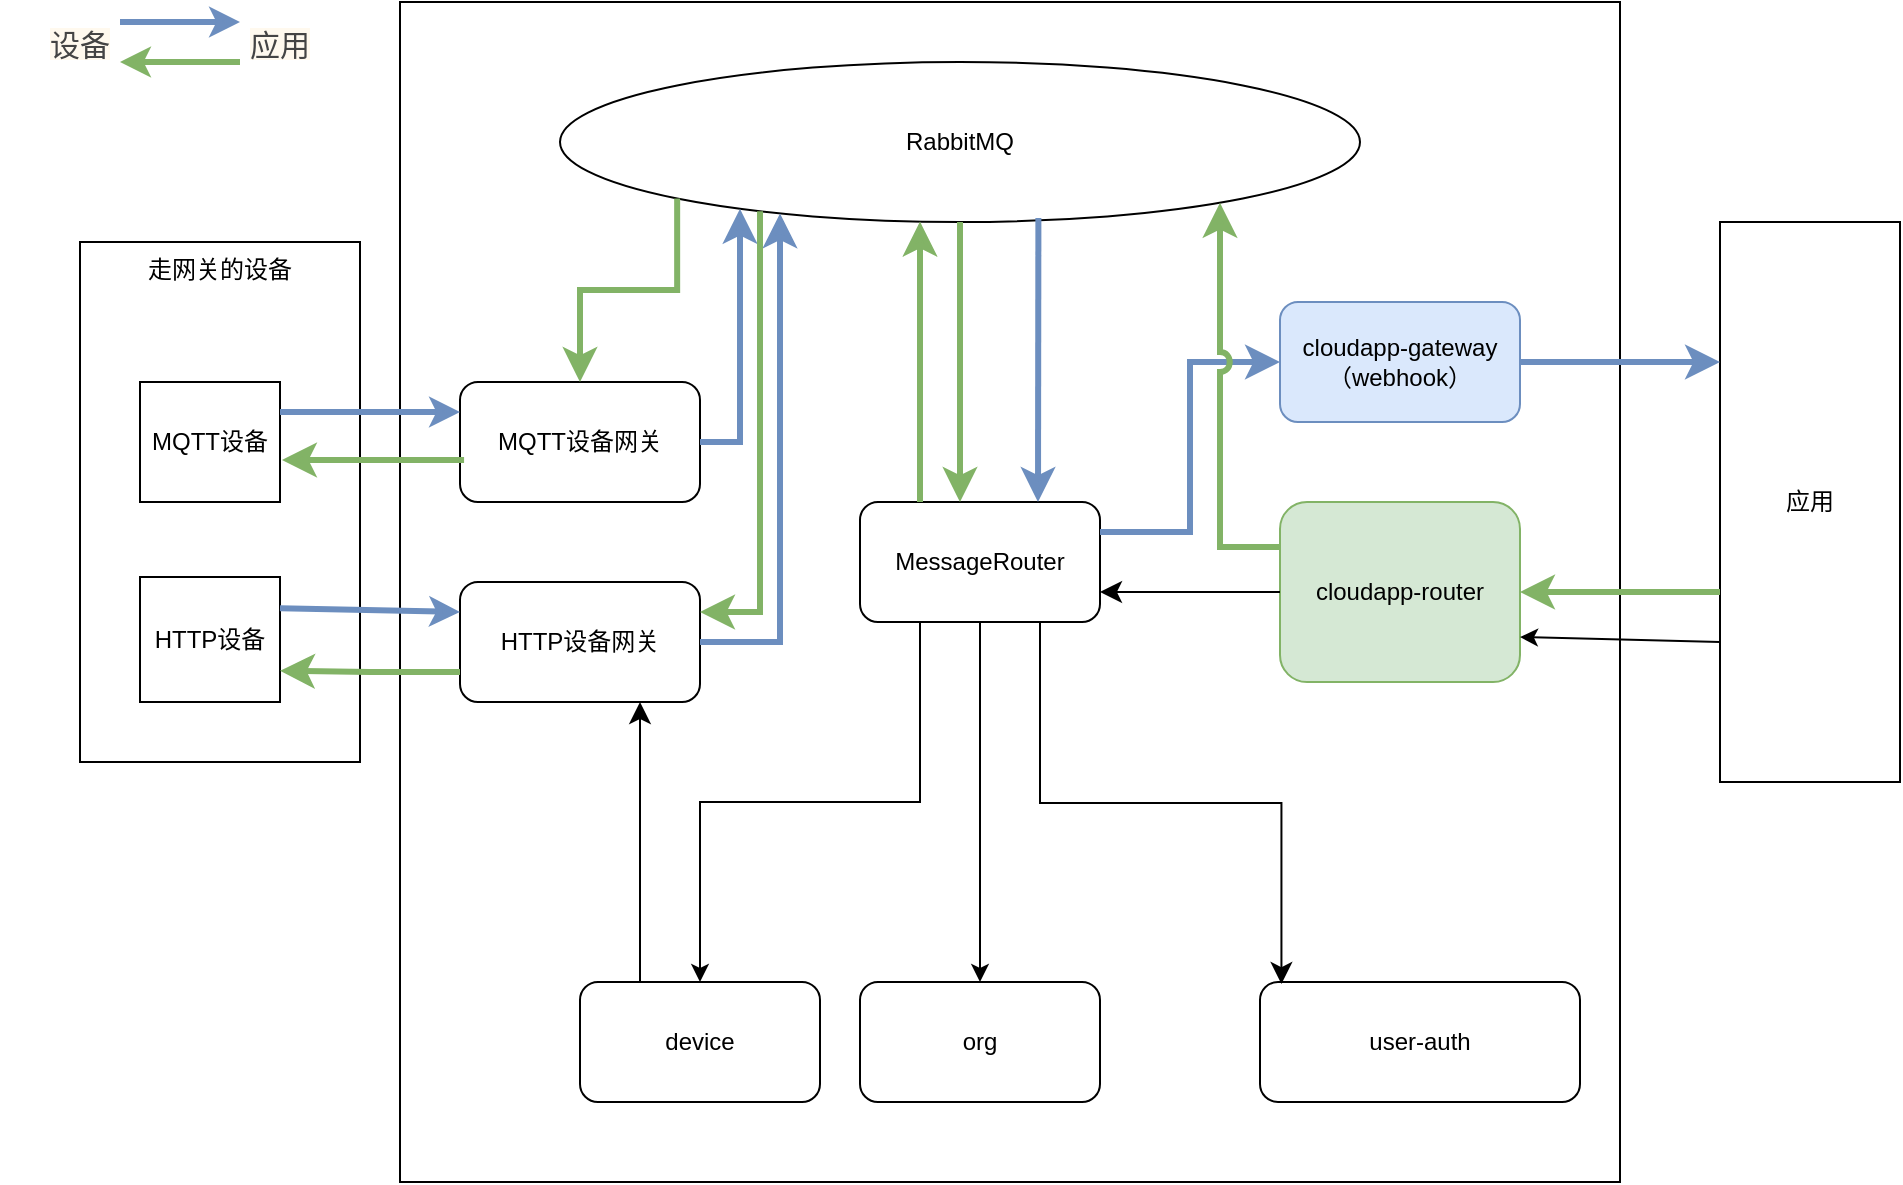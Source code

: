<mxfile version="23.0.2" type="github">
  <diagram name="Page-1" id="52a04d89-c75d-2922-d76d-85b35f80e030">
    <mxGraphModel dx="1010" dy="639" grid="1" gridSize="10" guides="1" tooltips="1" connect="1" arrows="1" fold="1" page="1" pageScale="1" pageWidth="1100" pageHeight="850" background="none" math="0" shadow="0">
      <root>
        <mxCell id="0" />
        <mxCell id="1" parent="0" />
        <mxCell id="-4nvFbpTY9QozJb8vyPh-44" value="" style="rounded=0;whiteSpace=wrap;html=1;" parent="1" vertex="1">
          <mxGeometry x="200" y="50" width="610" height="590" as="geometry" />
        </mxCell>
        <mxCell id="-4nvFbpTY9QozJb8vyPh-7" value="走网关的设备" style="rounded=0;whiteSpace=wrap;html=1;horizontal=1;verticalAlign=top;" parent="1" vertex="1">
          <mxGeometry x="40" y="170" width="140" height="260" as="geometry" />
        </mxCell>
        <mxCell id="-4nvFbpTY9QozJb8vyPh-2" value="MQTT设备" style="rounded=0;whiteSpace=wrap;html=1;" parent="1" vertex="1">
          <mxGeometry x="70" y="240" width="70" height="60" as="geometry" />
        </mxCell>
        <mxCell id="-4nvFbpTY9QozJb8vyPh-3" value="HTTP设备" style="rounded=0;whiteSpace=wrap;html=1;" parent="1" vertex="1">
          <mxGeometry x="70" y="337.5" width="70" height="62.5" as="geometry" />
        </mxCell>
        <mxCell id="-4nvFbpTY9QozJb8vyPh-4" value="MQTT设备网关" style="rounded=1;whiteSpace=wrap;html=1;" parent="1" vertex="1">
          <mxGeometry x="230" y="240" width="120" height="60" as="geometry" />
        </mxCell>
        <mxCell id="-4nvFbpTY9QozJb8vyPh-5" value="HTTP设备网关" style="rounded=1;whiteSpace=wrap;html=1;" parent="1" vertex="1">
          <mxGeometry x="230" y="340" width="120" height="60" as="geometry" />
        </mxCell>
        <mxCell id="-4nvFbpTY9QozJb8vyPh-6" value="RabbitMQ" style="ellipse;whiteSpace=wrap;html=1;" parent="1" vertex="1">
          <mxGeometry x="280" y="80" width="400" height="80" as="geometry" />
        </mxCell>
        <mxCell id="-4nvFbpTY9QozJb8vyPh-8" value="MessageRouter" style="rounded=1;whiteSpace=wrap;html=1;" parent="1" vertex="1">
          <mxGeometry x="430" y="300" width="120" height="60" as="geometry" />
        </mxCell>
        <mxCell id="-4nvFbpTY9QozJb8vyPh-9" value="" style="endArrow=classic;html=1;rounded=0;entryX=0;entryY=0.25;entryDx=0;entryDy=0;fillColor=#dae8fc;strokeColor=#6c8ebf;exitX=1;exitY=0.25;exitDx=0;exitDy=0;strokeWidth=3;" parent="1" source="-4nvFbpTY9QozJb8vyPh-2" target="-4nvFbpTY9QozJb8vyPh-4" edge="1">
          <mxGeometry width="50" height="50" relative="1" as="geometry">
            <mxPoint x="430" y="270" as="sourcePoint" />
            <mxPoint x="480" y="220" as="targetPoint" />
          </mxGeometry>
        </mxCell>
        <mxCell id="-4nvFbpTY9QozJb8vyPh-12" value="" style="endArrow=classic;html=1;rounded=0;exitX=1;exitY=0.25;exitDx=0;exitDy=0;fillColor=#dae8fc;strokeColor=#6c8ebf;entryX=0;entryY=0.25;entryDx=0;entryDy=0;strokeWidth=3;" parent="1" source="-4nvFbpTY9QozJb8vyPh-3" target="-4nvFbpTY9QozJb8vyPh-5" edge="1">
          <mxGeometry width="50" height="50" relative="1" as="geometry">
            <mxPoint x="430" y="270" as="sourcePoint" />
            <mxPoint x="480" y="220" as="targetPoint" />
          </mxGeometry>
        </mxCell>
        <mxCell id="-4nvFbpTY9QozJb8vyPh-16" value="" style="edgeStyle=elbowEdgeStyle;elbow=horizontal;endArrow=classic;html=1;curved=0;rounded=0;endSize=8;startSize=8;fillColor=#dae8fc;strokeColor=#6c8ebf;strokeWidth=3;" parent="1" source="-4nvFbpTY9QozJb8vyPh-5" target="-4nvFbpTY9QozJb8vyPh-6" edge="1">
          <mxGeometry width="50" height="50" relative="1" as="geometry">
            <mxPoint x="490" y="270" as="sourcePoint" />
            <mxPoint x="540" y="220" as="targetPoint" />
            <Array as="points">
              <mxPoint x="390" y="280" />
            </Array>
          </mxGeometry>
        </mxCell>
        <mxCell id="-4nvFbpTY9QozJb8vyPh-17" value="" style="edgeStyle=elbowEdgeStyle;elbow=horizontal;endArrow=classic;html=1;curved=0;rounded=0;endSize=8;startSize=8;exitX=0.5;exitY=1;exitDx=0;exitDy=0;fillColor=#d5e8d4;strokeColor=#82b366;strokeWidth=3;" parent="1" source="-4nvFbpTY9QozJb8vyPh-6" target="-4nvFbpTY9QozJb8vyPh-8" edge="1">
          <mxGeometry width="50" height="50" relative="1" as="geometry">
            <mxPoint x="490" y="270" as="sourcePoint" />
            <mxPoint x="540" y="220" as="targetPoint" />
          </mxGeometry>
        </mxCell>
        <mxCell id="-4nvFbpTY9QozJb8vyPh-18" value="" style="edgeStyle=elbowEdgeStyle;elbow=horizontal;endArrow=classic;html=1;curved=0;rounded=0;endSize=8;startSize=8;exitX=1;exitY=0.5;exitDx=0;exitDy=0;fillColor=#dae8fc;strokeColor=#6c8ebf;strokeWidth=3;" parent="1" source="-4nvFbpTY9QozJb8vyPh-4" target="-4nvFbpTY9QozJb8vyPh-6" edge="1">
          <mxGeometry width="50" height="50" relative="1" as="geometry">
            <mxPoint x="490" y="270" as="sourcePoint" />
            <mxPoint x="540" y="220" as="targetPoint" />
            <Array as="points">
              <mxPoint x="370" y="240" />
            </Array>
          </mxGeometry>
        </mxCell>
        <mxCell id="-4nvFbpTY9QozJb8vyPh-19" value="cloudapp-gateway&lt;br&gt;（webhook）" style="rounded=1;whiteSpace=wrap;html=1;fillColor=#dae8fc;strokeColor=#6c8ebf;" parent="1" vertex="1">
          <mxGeometry x="640" y="200" width="120" height="60" as="geometry" />
        </mxCell>
        <mxCell id="-4nvFbpTY9QozJb8vyPh-20" value="" style="edgeStyle=elbowEdgeStyle;elbow=horizontal;endArrow=classic;html=1;curved=0;rounded=0;endSize=8;startSize=8;exitX=1;exitY=0.25;exitDx=0;exitDy=0;fillColor=#dae8fc;strokeColor=#6c8ebf;strokeWidth=3;jumpStyle=arc;" parent="1" source="-4nvFbpTY9QozJb8vyPh-8" target="-4nvFbpTY9QozJb8vyPh-19" edge="1">
          <mxGeometry width="50" height="50" relative="1" as="geometry">
            <mxPoint x="490" y="270" as="sourcePoint" />
            <mxPoint x="540" y="220" as="targetPoint" />
          </mxGeometry>
        </mxCell>
        <mxCell id="-4nvFbpTY9QozJb8vyPh-21" value="应用" style="rounded=0;whiteSpace=wrap;html=1;" parent="1" vertex="1">
          <mxGeometry x="860" y="160" width="90" height="280" as="geometry" />
        </mxCell>
        <mxCell id="-4nvFbpTY9QozJb8vyPh-23" value="cloudapp-router" style="rounded=1;whiteSpace=wrap;html=1;fillColor=#d5e8d4;strokeColor=#82b366;" parent="1" vertex="1">
          <mxGeometry x="640" y="300" width="120" height="90" as="geometry" />
        </mxCell>
        <mxCell id="-4nvFbpTY9QozJb8vyPh-24" value="" style="edgeStyle=elbowEdgeStyle;elbow=horizontal;endArrow=classic;html=1;curved=0;rounded=0;endSize=8;startSize=8;entryX=1;entryY=0.5;entryDx=0;entryDy=0;fillColor=#d5e8d4;strokeColor=#82b366;strokeWidth=3;" parent="1" target="-4nvFbpTY9QozJb8vyPh-23" edge="1">
          <mxGeometry width="50" height="50" relative="1" as="geometry">
            <mxPoint x="860" y="345" as="sourcePoint" />
            <mxPoint x="540" y="220" as="targetPoint" />
            <Array as="points">
              <mxPoint x="810" y="390" />
            </Array>
          </mxGeometry>
        </mxCell>
        <mxCell id="-4nvFbpTY9QozJb8vyPh-25" value="" style="edgeStyle=elbowEdgeStyle;elbow=horizontal;endArrow=classic;html=1;curved=0;rounded=0;endSize=8;startSize=8;fillColor=#d5e8d4;strokeColor=#82b366;exitX=0;exitY=0.25;exitDx=0;exitDy=0;strokeWidth=3;jumpStyle=arc;" parent="1" source="-4nvFbpTY9QozJb8vyPh-23" target="-4nvFbpTY9QozJb8vyPh-6" edge="1">
          <mxGeometry width="50" height="50" relative="1" as="geometry">
            <mxPoint x="490" y="270" as="sourcePoint" />
            <mxPoint x="540" y="220" as="targetPoint" />
            <Array as="points">
              <mxPoint x="610" y="370" />
            </Array>
          </mxGeometry>
        </mxCell>
        <mxCell id="-4nvFbpTY9QozJb8vyPh-27" value="" style="edgeStyle=elbowEdgeStyle;elbow=horizontal;endArrow=classic;html=1;curved=0;rounded=0;endSize=8;startSize=8;exitX=0.598;exitY=0.975;exitDx=0;exitDy=0;exitPerimeter=0;fillColor=#dae8fc;strokeColor=#6c8ebf;strokeWidth=3;" parent="1" source="-4nvFbpTY9QozJb8vyPh-6" target="-4nvFbpTY9QozJb8vyPh-8" edge="1">
          <mxGeometry width="50" height="50" relative="1" as="geometry">
            <mxPoint x="490" y="270" as="sourcePoint" />
            <mxPoint x="540" y="220" as="targetPoint" />
          </mxGeometry>
        </mxCell>
        <mxCell id="-4nvFbpTY9QozJb8vyPh-28" value="" style="edgeStyle=elbowEdgeStyle;elbow=horizontal;endArrow=classic;html=1;curved=0;rounded=0;endSize=8;startSize=8;exitX=0.25;exitY=0;exitDx=0;exitDy=0;fillColor=#d5e8d4;strokeColor=#82b366;strokeWidth=3;" parent="1" source="-4nvFbpTY9QozJb8vyPh-8" target="-4nvFbpTY9QozJb8vyPh-6" edge="1">
          <mxGeometry width="50" height="50" relative="1" as="geometry">
            <mxPoint x="490" y="270" as="sourcePoint" />
            <mxPoint x="460" y="190" as="targetPoint" />
          </mxGeometry>
        </mxCell>
        <mxCell id="-4nvFbpTY9QozJb8vyPh-30" value="" style="edgeStyle=elbowEdgeStyle;elbow=horizontal;endArrow=classic;html=1;curved=0;rounded=0;endSize=8;startSize=8;fillColor=#d5e8d4;strokeColor=#82b366;entryX=1;entryY=0.25;entryDx=0;entryDy=0;strokeWidth=3;" parent="1" source="-4nvFbpTY9QozJb8vyPh-6" target="-4nvFbpTY9QozJb8vyPh-5" edge="1">
          <mxGeometry width="50" height="50" relative="1" as="geometry">
            <mxPoint x="490" y="270" as="sourcePoint" />
            <mxPoint x="540" y="220" as="targetPoint" />
            <Array as="points">
              <mxPoint x="380" y="290" />
            </Array>
          </mxGeometry>
        </mxCell>
        <mxCell id="-4nvFbpTY9QozJb8vyPh-31" value="" style="edgeStyle=elbowEdgeStyle;elbow=horizontal;endArrow=classic;html=1;curved=0;rounded=0;endSize=8;startSize=8;entryX=1.014;entryY=0.65;entryDx=0;entryDy=0;exitX=0.017;exitY=0.65;exitDx=0;exitDy=0;exitPerimeter=0;fillColor=#d5e8d4;strokeColor=#82b366;entryPerimeter=0;strokeWidth=3;" parent="1" source="-4nvFbpTY9QozJb8vyPh-4" target="-4nvFbpTY9QozJb8vyPh-2" edge="1">
          <mxGeometry width="50" height="50" relative="1" as="geometry">
            <mxPoint x="490" y="270" as="sourcePoint" />
            <mxPoint x="540" y="220" as="targetPoint" />
          </mxGeometry>
        </mxCell>
        <mxCell id="-4nvFbpTY9QozJb8vyPh-32" value="" style="edgeStyle=elbowEdgeStyle;elbow=horizontal;endArrow=classic;html=1;curved=0;rounded=0;endSize=8;startSize=8;exitX=0;exitY=0.75;exitDx=0;exitDy=0;entryX=1;entryY=0.75;entryDx=0;entryDy=0;fillColor=#d5e8d4;strokeColor=#82b366;strokeWidth=3;" parent="1" source="-4nvFbpTY9QozJb8vyPh-5" target="-4nvFbpTY9QozJb8vyPh-3" edge="1">
          <mxGeometry width="50" height="50" relative="1" as="geometry">
            <mxPoint x="490" y="270" as="sourcePoint" />
            <mxPoint x="540" y="220" as="targetPoint" />
          </mxGeometry>
        </mxCell>
        <mxCell id="-4nvFbpTY9QozJb8vyPh-34" value="device" style="rounded=1;whiteSpace=wrap;html=1;" parent="1" vertex="1">
          <mxGeometry x="290" y="540" width="120" height="60" as="geometry" />
        </mxCell>
        <mxCell id="-4nvFbpTY9QozJb8vyPh-35" value="org" style="rounded=1;whiteSpace=wrap;html=1;" parent="1" vertex="1">
          <mxGeometry x="430" y="540" width="120" height="60" as="geometry" />
        </mxCell>
        <mxCell id="-4nvFbpTY9QozJb8vyPh-36" value="" style="endArrow=classic;html=1;rounded=0;exitX=0.25;exitY=1;exitDx=0;exitDy=0;edgeStyle=elbowEdgeStyle;elbow=vertical;entryX=0.5;entryY=0;entryDx=0;entryDy=0;" parent="1" source="-4nvFbpTY9QozJb8vyPh-8" target="-4nvFbpTY9QozJb8vyPh-34" edge="1">
          <mxGeometry width="50" height="50" relative="1" as="geometry">
            <mxPoint x="490" y="410" as="sourcePoint" />
            <mxPoint x="540" y="360" as="targetPoint" />
          </mxGeometry>
        </mxCell>
        <mxCell id="-4nvFbpTY9QozJb8vyPh-37" value="" style="endArrow=classic;html=1;rounded=0;exitX=0.5;exitY=1;exitDx=0;exitDy=0;entryX=0.5;entryY=0;entryDx=0;entryDy=0;edgeStyle=elbowEdgeStyle;elbow=vertical;" parent="1" source="-4nvFbpTY9QozJb8vyPh-8" target="-4nvFbpTY9QozJb8vyPh-35" edge="1">
          <mxGeometry width="50" height="50" relative="1" as="geometry">
            <mxPoint x="490" y="410" as="sourcePoint" />
            <mxPoint x="540" y="360" as="targetPoint" />
          </mxGeometry>
        </mxCell>
        <mxCell id="-4nvFbpTY9QozJb8vyPh-38" value="user-auth" style="rounded=1;whiteSpace=wrap;html=1;" parent="1" vertex="1">
          <mxGeometry x="630" y="540" width="160" height="60" as="geometry" />
        </mxCell>
        <mxCell id="-4nvFbpTY9QozJb8vyPh-40" value="" style="edgeStyle=elbowEdgeStyle;elbow=vertical;endArrow=classic;html=1;curved=0;rounded=0;endSize=8;startSize=8;exitX=0.75;exitY=1;exitDx=0;exitDy=0;entryX=0.067;entryY=0.017;entryDx=0;entryDy=0;entryPerimeter=0;" parent="1" source="-4nvFbpTY9QozJb8vyPh-8" target="-4nvFbpTY9QozJb8vyPh-38" edge="1">
          <mxGeometry width="50" height="50" relative="1" as="geometry">
            <mxPoint x="490" y="410" as="sourcePoint" />
            <mxPoint x="540" y="360" as="targetPoint" />
          </mxGeometry>
        </mxCell>
        <mxCell id="-4nvFbpTY9QozJb8vyPh-42" value="" style="edgeStyle=elbowEdgeStyle;elbow=vertical;endArrow=classic;html=1;curved=0;rounded=0;endSize=8;startSize=8;fillColor=#d5e8d4;strokeColor=#82b366;exitX=0;exitY=1;exitDx=0;exitDy=0;strokeWidth=3;" parent="1" source="-4nvFbpTY9QozJb8vyPh-6" target="-4nvFbpTY9QozJb8vyPh-4" edge="1">
          <mxGeometry width="50" height="50" relative="1" as="geometry">
            <mxPoint x="270" y="210" as="sourcePoint" />
            <mxPoint x="320" y="160" as="targetPoint" />
          </mxGeometry>
        </mxCell>
        <mxCell id="-4nvFbpTY9QozJb8vyPh-43" value="" style="edgeStyle=elbowEdgeStyle;elbow=vertical;endArrow=classic;html=1;curved=0;rounded=0;endSize=8;startSize=8;entryX=0.75;entryY=1;entryDx=0;entryDy=0;exitX=0.25;exitY=0;exitDx=0;exitDy=0;" parent="1" source="-4nvFbpTY9QozJb8vyPh-34" target="-4nvFbpTY9QozJb8vyPh-5" edge="1">
          <mxGeometry width="50" height="50" relative="1" as="geometry">
            <mxPoint x="330" y="540" as="sourcePoint" />
            <mxPoint x="280" y="400" as="targetPoint" />
          </mxGeometry>
        </mxCell>
        <mxCell id="-4nvFbpTY9QozJb8vyPh-45" value="" style="edgeStyle=elbowEdgeStyle;elbow=horizontal;endArrow=classic;html=1;curved=0;rounded=0;endSize=8;startSize=8;entryX=0;entryY=0.25;entryDx=0;entryDy=0;strokeWidth=3;fillColor=#dae8fc;strokeColor=#6c8ebf;" parent="1" source="-4nvFbpTY9QozJb8vyPh-19" target="-4nvFbpTY9QozJb8vyPh-21" edge="1">
          <mxGeometry width="50" height="50" relative="1" as="geometry">
            <mxPoint x="480" y="350" as="sourcePoint" />
            <mxPoint x="530" y="300" as="targetPoint" />
          </mxGeometry>
        </mxCell>
        <mxCell id="-4nvFbpTY9QozJb8vyPh-46" value="" style="endArrow=classic;html=1;rounded=0;fillColor=#dae8fc;strokeColor=#6c8ebf;strokeWidth=3;" parent="1" edge="1">
          <mxGeometry width="50" height="50" relative="1" as="geometry">
            <mxPoint x="60" y="60" as="sourcePoint" />
            <mxPoint x="120" y="60" as="targetPoint" />
          </mxGeometry>
        </mxCell>
        <mxCell id="-4nvFbpTY9QozJb8vyPh-47" value="" style="endArrow=classic;html=1;rounded=0;fillColor=#d5e8d4;strokeColor=#82b366;strokeWidth=3;" parent="1" edge="1">
          <mxGeometry width="50" height="50" relative="1" as="geometry">
            <mxPoint x="120" y="80" as="sourcePoint" />
            <mxPoint x="60" y="80" as="targetPoint" />
          </mxGeometry>
        </mxCell>
        <UserObject label="&lt;span style=&quot;color: rgb(68, 68, 68); font-family: Arial, &amp;quot;microsoft yahei&amp;quot;, Helvetica, sans-serif; font-size: 15px; font-style: normal; font-variant-ligatures: normal; font-variant-caps: normal; font-weight: 400; letter-spacing: normal; orphans: 2; text-align: start; text-indent: 0px; text-transform: none; widows: 2; word-spacing: 0px; -webkit-text-stroke-width: 0px; background-color: rgb(255, 249, 238); text-decoration-thickness: initial; text-decoration-style: initial; text-decoration-color: initial; float: none; display: inline !important;&quot;&gt;应用&lt;/span&gt;" placeholders="1" name="Variable" id="-4nvFbpTY9QozJb8vyPh-48">
          <mxCell style="text;html=1;strokeColor=none;fillColor=none;align=center;verticalAlign=middle;whiteSpace=wrap;overflow=hidden;" parent="1" vertex="1">
            <mxGeometry x="100" y="60" width="80" height="20" as="geometry" />
          </mxCell>
        </UserObject>
        <UserObject label="&lt;span style=&quot;color: rgb(68, 68, 68); font-family: Arial, &amp;quot;microsoft yahei&amp;quot;, Helvetica, sans-serif; font-size: 15px; font-style: normal; font-variant-ligatures: normal; font-variant-caps: normal; font-weight: 400; letter-spacing: normal; orphans: 2; text-align: start; text-indent: 0px; text-transform: none; widows: 2; word-spacing: 0px; -webkit-text-stroke-width: 0px; background-color: rgb(255, 249, 238); text-decoration-thickness: initial; text-decoration-style: initial; text-decoration-color: initial; float: none; display: inline !important;&quot;&gt;设备&lt;/span&gt;" placeholders="1" name="Variable" id="-4nvFbpTY9QozJb8vyPh-49">
          <mxCell style="text;html=1;strokeColor=none;fillColor=none;align=center;verticalAlign=middle;whiteSpace=wrap;overflow=hidden;" parent="1" vertex="1">
            <mxGeometry y="60" width="80" height="20" as="geometry" />
          </mxCell>
        </UserObject>
        <mxCell id="OydUMYf6ln6byJG-4OkY-4" value="" style="endArrow=classic;html=1;rounded=0;exitX=0;exitY=0.75;exitDx=0;exitDy=0;entryX=1;entryY=0.75;entryDx=0;entryDy=0;" parent="1" source="-4nvFbpTY9QozJb8vyPh-21" target="-4nvFbpTY9QozJb8vyPh-23" edge="1">
          <mxGeometry width="50" height="50" relative="1" as="geometry">
            <mxPoint x="490" y="360" as="sourcePoint" />
            <mxPoint x="540" y="310" as="targetPoint" />
          </mxGeometry>
        </mxCell>
        <mxCell id="OrPrhjx7BsJ_MQAAisOd-1" value="" style="edgeStyle=elbowEdgeStyle;elbow=horizontal;endArrow=classic;html=1;curved=0;rounded=0;endSize=8;startSize=8;entryX=1;entryY=0.75;entryDx=0;entryDy=0;" edge="1" parent="1" source="-4nvFbpTY9QozJb8vyPh-23" target="-4nvFbpTY9QozJb8vyPh-8">
          <mxGeometry width="50" height="50" relative="1" as="geometry">
            <mxPoint x="490" y="360" as="sourcePoint" />
            <mxPoint x="540" y="310" as="targetPoint" />
          </mxGeometry>
        </mxCell>
      </root>
    </mxGraphModel>
  </diagram>
</mxfile>
